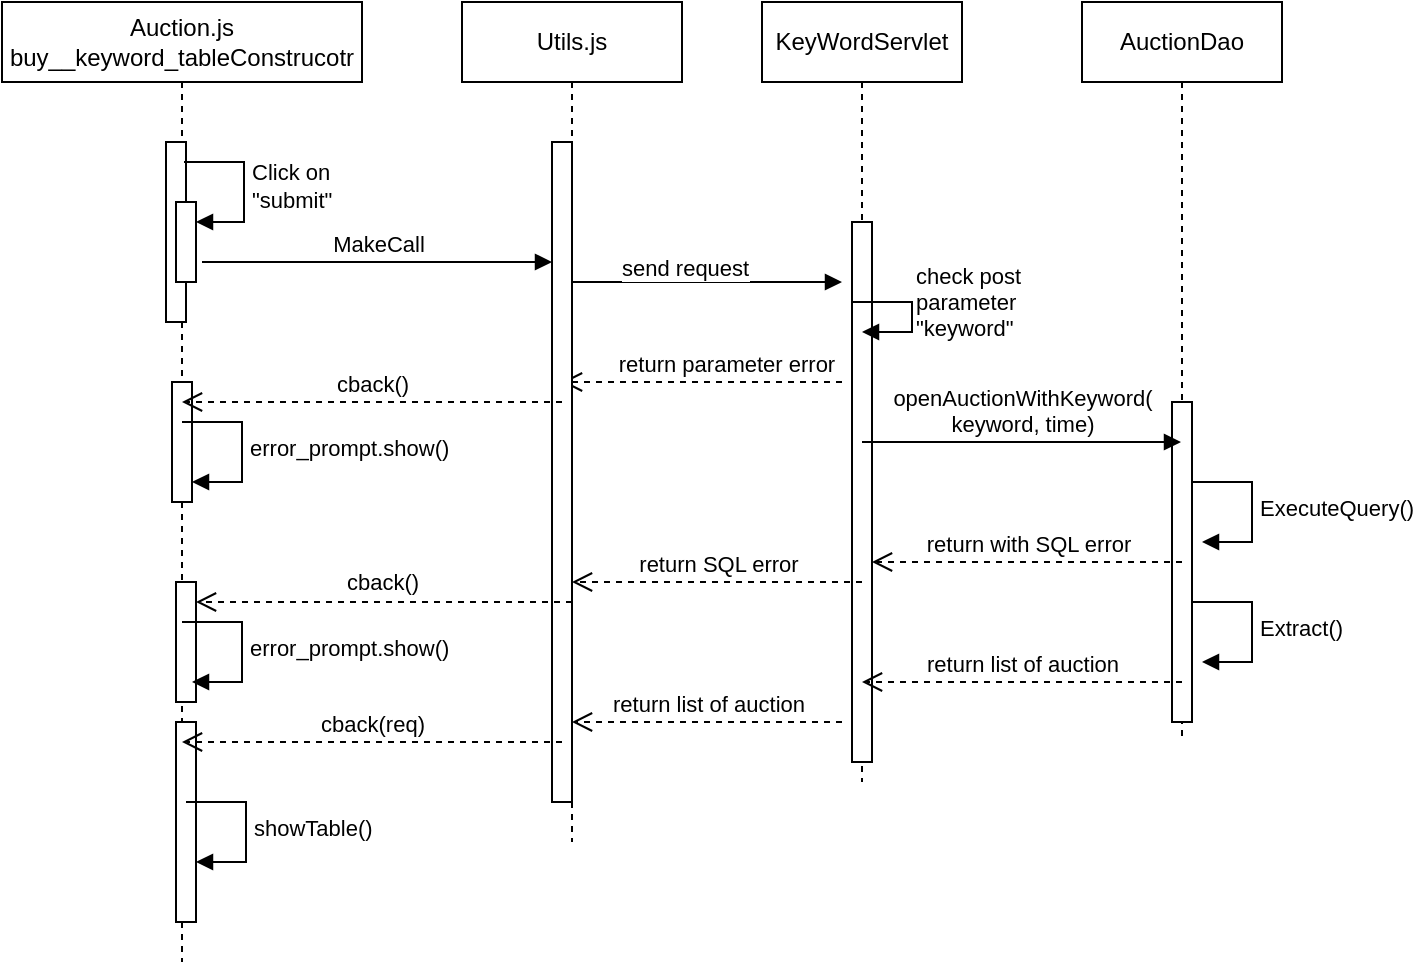 <mxfile version="21.5.0" type="device">
  <diagram name="Page-1" id="2YBvvXClWsGukQMizWep">
    <mxGraphModel dx="794" dy="477" grid="1" gridSize="10" guides="1" tooltips="1" connect="1" arrows="1" fold="1" page="1" pageScale="1" pageWidth="850" pageHeight="1100" math="0" shadow="0">
      <root>
        <mxCell id="0" />
        <mxCell id="1" parent="0" />
        <mxCell id="aM9ryv3xv72pqoxQDRHE-1" value="Auction.js buy__keyword_tableConstrucotr&lt;br&gt;" style="shape=umlLifeline;perimeter=lifelinePerimeter;whiteSpace=wrap;html=1;container=0;dropTarget=0;collapsible=0;recursiveResize=0;outlineConnect=0;portConstraint=eastwest;newEdgeStyle={&quot;edgeStyle&quot;:&quot;elbowEdgeStyle&quot;,&quot;elbow&quot;:&quot;vertical&quot;,&quot;curved&quot;:0,&quot;rounded&quot;:0};" parent="1" vertex="1">
          <mxGeometry x="140" y="120" width="180" height="480" as="geometry" />
        </mxCell>
        <mxCell id="aM9ryv3xv72pqoxQDRHE-2" value="" style="html=1;points=[];perimeter=orthogonalPerimeter;outlineConnect=0;targetShapes=umlLifeline;portConstraint=eastwest;newEdgeStyle={&quot;edgeStyle&quot;:&quot;elbowEdgeStyle&quot;,&quot;elbow&quot;:&quot;vertical&quot;,&quot;curved&quot;:0,&quot;rounded&quot;:0};" parent="aM9ryv3xv72pqoxQDRHE-1" vertex="1">
          <mxGeometry x="82" y="70" width="10" height="90" as="geometry" />
        </mxCell>
        <mxCell id="0FgD7S2pJrIeSMjC2WOr-1" value="" style="html=1;points=[];perimeter=orthogonalPerimeter;outlineConnect=0;targetShapes=umlLifeline;portConstraint=eastwest;newEdgeStyle={&quot;edgeStyle&quot;:&quot;elbowEdgeStyle&quot;,&quot;elbow&quot;:&quot;vertical&quot;,&quot;curved&quot;:0,&quot;rounded&quot;:0};" parent="aM9ryv3xv72pqoxQDRHE-1" vertex="1">
          <mxGeometry x="87" y="100" width="10" height="40" as="geometry" />
        </mxCell>
        <mxCell id="0FgD7S2pJrIeSMjC2WOr-2" value="Click on&lt;br&gt;&quot;submit&quot;" style="html=1;align=left;spacingLeft=2;endArrow=block;rounded=0;edgeStyle=orthogonalEdgeStyle;curved=0;rounded=0;" parent="aM9ryv3xv72pqoxQDRHE-1" target="0FgD7S2pJrIeSMjC2WOr-1" edge="1">
          <mxGeometry relative="1" as="geometry">
            <mxPoint x="91" y="80" as="sourcePoint" />
            <Array as="points">
              <mxPoint x="121" y="110" />
            </Array>
          </mxGeometry>
        </mxCell>
        <mxCell id="0FgD7S2pJrIeSMjC2WOr-40" value="" style="html=1;points=[];perimeter=orthogonalPerimeter;outlineConnect=0;targetShapes=umlLifeline;portConstraint=eastwest;newEdgeStyle={&quot;edgeStyle&quot;:&quot;elbowEdgeStyle&quot;,&quot;elbow&quot;:&quot;vertical&quot;,&quot;curved&quot;:0,&quot;rounded&quot;:0};" parent="aM9ryv3xv72pqoxQDRHE-1" vertex="1">
          <mxGeometry x="87" y="360" width="10" height="100" as="geometry" />
        </mxCell>
        <mxCell id="0FgD7S2pJrIeSMjC2WOr-41" value="showTable()" style="html=1;align=left;spacingLeft=2;endArrow=block;rounded=0;edgeStyle=orthogonalEdgeStyle;curved=0;rounded=0;" parent="aM9ryv3xv72pqoxQDRHE-1" target="0FgD7S2pJrIeSMjC2WOr-40" edge="1">
          <mxGeometry relative="1" as="geometry">
            <mxPoint x="92" y="400" as="sourcePoint" />
            <Array as="points">
              <mxPoint x="122" y="430" />
            </Array>
          </mxGeometry>
        </mxCell>
        <mxCell id="DSFoQCi4rbKbVrIu7FhQ-1" value="" style="html=1;points=[];perimeter=orthogonalPerimeter;outlineConnect=0;targetShapes=umlLifeline;portConstraint=eastwest;newEdgeStyle={&quot;edgeStyle&quot;:&quot;elbowEdgeStyle&quot;,&quot;elbow&quot;:&quot;vertical&quot;,&quot;curved&quot;:0,&quot;rounded&quot;:0};" vertex="1" parent="aM9ryv3xv72pqoxQDRHE-1">
          <mxGeometry x="85" y="190" width="10" height="60" as="geometry" />
        </mxCell>
        <mxCell id="DSFoQCi4rbKbVrIu7FhQ-2" value="" style="html=1;points=[];perimeter=orthogonalPerimeter;outlineConnect=0;targetShapes=umlLifeline;portConstraint=eastwest;newEdgeStyle={&quot;edgeStyle&quot;:&quot;elbowEdgeStyle&quot;,&quot;elbow&quot;:&quot;vertical&quot;,&quot;curved&quot;:0,&quot;rounded&quot;:0};" vertex="1" parent="aM9ryv3xv72pqoxQDRHE-1">
          <mxGeometry x="87" y="290" width="10" height="60" as="geometry" />
        </mxCell>
        <mxCell id="aM9ryv3xv72pqoxQDRHE-5" value="KeyWordServlet" style="shape=umlLifeline;perimeter=lifelinePerimeter;whiteSpace=wrap;html=1;container=0;dropTarget=0;collapsible=0;recursiveResize=0;outlineConnect=0;portConstraint=eastwest;newEdgeStyle={&quot;edgeStyle&quot;:&quot;elbowEdgeStyle&quot;,&quot;elbow&quot;:&quot;vertical&quot;,&quot;curved&quot;:0,&quot;rounded&quot;:0};" parent="1" vertex="1">
          <mxGeometry x="520" y="120" width="100" height="390" as="geometry" />
        </mxCell>
        <mxCell id="aM9ryv3xv72pqoxQDRHE-6" value="" style="html=1;points=[];perimeter=orthogonalPerimeter;outlineConnect=0;targetShapes=umlLifeline;portConstraint=eastwest;newEdgeStyle={&quot;edgeStyle&quot;:&quot;elbowEdgeStyle&quot;,&quot;elbow&quot;:&quot;vertical&quot;,&quot;curved&quot;:0,&quot;rounded&quot;:0};" parent="aM9ryv3xv72pqoxQDRHE-5" vertex="1">
          <mxGeometry x="45" y="110" width="10" height="270" as="geometry" />
        </mxCell>
        <mxCell id="0FgD7S2pJrIeSMjC2WOr-6" value="check post&lt;br&gt;parameter&lt;br&gt;&quot;keyword&quot;" style="html=1;align=left;spacingLeft=2;endArrow=block;rounded=0;edgeStyle=orthogonalEdgeStyle;curved=0;rounded=0;" parent="aM9ryv3xv72pqoxQDRHE-5" edge="1">
          <mxGeometry relative="1" as="geometry">
            <mxPoint x="45" y="135" as="sourcePoint" />
            <Array as="points">
              <mxPoint x="45" y="150" />
              <mxPoint x="75" y="150" />
              <mxPoint x="75" y="165" />
            </Array>
            <mxPoint x="50" y="165" as="targetPoint" />
          </mxGeometry>
        </mxCell>
        <mxCell id="0FgD7S2pJrIeSMjC2WOr-3" value="send request" style="endArrow=block;endFill=1;html=1;edgeStyle=orthogonalEdgeStyle;align=left;verticalAlign=top;rounded=0;exitX=0.495;exitY=0.27;exitDx=0;exitDy=0;exitPerimeter=0;" parent="1" source="0FgD7S2pJrIeSMjC2WOr-26" edge="1">
          <mxGeometry x="-0.375" y="20" relative="1" as="geometry">
            <mxPoint x="450" y="250" as="sourcePoint" />
            <mxPoint x="560" y="260" as="targetPoint" />
            <Array as="points">
              <mxPoint x="425" y="260" />
              <mxPoint x="560" y="260" />
            </Array>
            <mxPoint as="offset" />
          </mxGeometry>
        </mxCell>
        <mxCell id="0FgD7S2pJrIeSMjC2WOr-7" value="return parameter error" style="html=1;verticalAlign=bottom;endArrow=open;dashed=1;endSize=8;edgeStyle=elbowEdgeStyle;elbow=vertical;curved=0;rounded=0;" parent="1" edge="1">
          <mxGeometry x="-0.175" relative="1" as="geometry">
            <mxPoint x="560" y="310" as="sourcePoint" />
            <mxPoint x="420" y="310" as="targetPoint" />
            <mxPoint as="offset" />
          </mxGeometry>
        </mxCell>
        <mxCell id="0FgD7S2pJrIeSMjC2WOr-8" value="AuctionDao" style="shape=umlLifeline;perimeter=lifelinePerimeter;whiteSpace=wrap;html=1;container=0;dropTarget=0;collapsible=0;recursiveResize=0;outlineConnect=0;portConstraint=eastwest;newEdgeStyle={&quot;edgeStyle&quot;:&quot;elbowEdgeStyle&quot;,&quot;elbow&quot;:&quot;vertical&quot;,&quot;curved&quot;:0,&quot;rounded&quot;:0};" parent="1" vertex="1">
          <mxGeometry x="680" y="120" width="100" height="370" as="geometry" />
        </mxCell>
        <mxCell id="0FgD7S2pJrIeSMjC2WOr-9" value="" style="html=1;points=[];perimeter=orthogonalPerimeter;outlineConnect=0;targetShapes=umlLifeline;portConstraint=eastwest;newEdgeStyle={&quot;edgeStyle&quot;:&quot;elbowEdgeStyle&quot;,&quot;elbow&quot;:&quot;vertical&quot;,&quot;curved&quot;:0,&quot;rounded&quot;:0};" parent="0FgD7S2pJrIeSMjC2WOr-8" vertex="1">
          <mxGeometry x="45" y="200" width="10" height="160" as="geometry" />
        </mxCell>
        <mxCell id="0FgD7S2pJrIeSMjC2WOr-18" value="ExecuteQuery()" style="html=1;align=left;spacingLeft=2;endArrow=block;rounded=0;edgeStyle=orthogonalEdgeStyle;curved=0;rounded=0;" parent="0FgD7S2pJrIeSMjC2WOr-8" edge="1">
          <mxGeometry relative="1" as="geometry">
            <mxPoint x="55" y="240" as="sourcePoint" />
            <Array as="points">
              <mxPoint x="85" y="270" />
            </Array>
            <mxPoint x="60" y="270" as="targetPoint" />
          </mxGeometry>
        </mxCell>
        <mxCell id="0FgD7S2pJrIeSMjC2WOr-21" value="Extract()" style="html=1;align=left;spacingLeft=2;endArrow=block;rounded=0;edgeStyle=orthogonalEdgeStyle;curved=0;rounded=0;" parent="0FgD7S2pJrIeSMjC2WOr-8" edge="1">
          <mxGeometry relative="1" as="geometry">
            <mxPoint x="55" y="300" as="sourcePoint" />
            <Array as="points">
              <mxPoint x="85" y="330" />
            </Array>
            <mxPoint x="60" y="330" as="targetPoint" />
          </mxGeometry>
        </mxCell>
        <mxCell id="0FgD7S2pJrIeSMjC2WOr-11" value="openAuctionWithKeyword(&lt;br&gt;keyword, time)" style="html=1;verticalAlign=bottom;endArrow=block;edgeStyle=elbowEdgeStyle;elbow=vertical;curved=0;rounded=0;" parent="1" target="0FgD7S2pJrIeSMjC2WOr-8" edge="1">
          <mxGeometry width="80" relative="1" as="geometry">
            <mxPoint x="570" y="340" as="sourcePoint" />
            <mxPoint x="650" y="320" as="targetPoint" />
            <Array as="points">
              <mxPoint x="620" y="340" />
            </Array>
          </mxGeometry>
        </mxCell>
        <mxCell id="0FgD7S2pJrIeSMjC2WOr-19" value="return with SQL error" style="html=1;verticalAlign=bottom;endArrow=open;dashed=1;endSize=8;edgeStyle=elbowEdgeStyle;elbow=vertical;curved=0;rounded=0;" parent="1" target="aM9ryv3xv72pqoxQDRHE-6" edge="1">
          <mxGeometry relative="1" as="geometry">
            <mxPoint x="730" y="400" as="sourcePoint" />
            <mxPoint x="650" y="400" as="targetPoint" />
          </mxGeometry>
        </mxCell>
        <mxCell id="0FgD7S2pJrIeSMjC2WOr-22" value="return list of auction" style="html=1;verticalAlign=bottom;endArrow=open;dashed=1;endSize=8;edgeStyle=elbowEdgeStyle;elbow=vertical;curved=0;rounded=0;" parent="1" target="aM9ryv3xv72pqoxQDRHE-5" edge="1">
          <mxGeometry relative="1" as="geometry">
            <mxPoint x="730" y="460" as="sourcePoint" />
            <mxPoint x="650" y="460" as="targetPoint" />
          </mxGeometry>
        </mxCell>
        <mxCell id="0FgD7S2pJrIeSMjC2WOr-25" value="return list of auction" style="html=1;verticalAlign=bottom;endArrow=open;dashed=1;endSize=8;edgeStyle=elbowEdgeStyle;elbow=vertical;curved=0;rounded=0;" parent="1" target="0FgD7S2pJrIeSMjC2WOr-27" edge="1">
          <mxGeometry relative="1" as="geometry">
            <mxPoint x="560" y="480" as="sourcePoint" />
            <mxPoint x="480" y="480" as="targetPoint" />
          </mxGeometry>
        </mxCell>
        <mxCell id="0FgD7S2pJrIeSMjC2WOr-26" value="Utils.js" style="shape=umlLifeline;perimeter=lifelinePerimeter;whiteSpace=wrap;html=1;container=0;dropTarget=0;collapsible=0;recursiveResize=0;outlineConnect=0;portConstraint=eastwest;newEdgeStyle={&quot;edgeStyle&quot;:&quot;elbowEdgeStyle&quot;,&quot;elbow&quot;:&quot;vertical&quot;,&quot;curved&quot;:0,&quot;rounded&quot;:0};" parent="1" vertex="1">
          <mxGeometry x="370" y="120" width="110" height="420" as="geometry" />
        </mxCell>
        <mxCell id="0FgD7S2pJrIeSMjC2WOr-27" value="" style="html=1;points=[];perimeter=orthogonalPerimeter;outlineConnect=0;targetShapes=umlLifeline;portConstraint=eastwest;newEdgeStyle={&quot;edgeStyle&quot;:&quot;elbowEdgeStyle&quot;,&quot;elbow&quot;:&quot;vertical&quot;,&quot;curved&quot;:0,&quot;rounded&quot;:0};" parent="0FgD7S2pJrIeSMjC2WOr-26" vertex="1">
          <mxGeometry x="45" y="70" width="10" height="330" as="geometry" />
        </mxCell>
        <mxCell id="0FgD7S2pJrIeSMjC2WOr-33" value="MakeCall" style="html=1;verticalAlign=bottom;endArrow=block;edgeStyle=elbowEdgeStyle;elbow=vertical;curved=0;rounded=0;" parent="1" target="0FgD7S2pJrIeSMjC2WOr-27" edge="1">
          <mxGeometry width="80" relative="1" as="geometry">
            <mxPoint x="240" y="250" as="sourcePoint" />
            <mxPoint x="320" y="250" as="targetPoint" />
          </mxGeometry>
        </mxCell>
        <mxCell id="0FgD7S2pJrIeSMjC2WOr-34" value="cback()" style="html=1;verticalAlign=bottom;endArrow=open;dashed=1;endSize=8;edgeStyle=elbowEdgeStyle;elbow=vertical;curved=0;rounded=0;" parent="1" target="aM9ryv3xv72pqoxQDRHE-1" edge="1">
          <mxGeometry relative="1" as="geometry">
            <mxPoint x="420" y="320" as="sourcePoint" />
            <mxPoint x="340" y="320" as="targetPoint" />
          </mxGeometry>
        </mxCell>
        <mxCell id="0FgD7S2pJrIeSMjC2WOr-35" value="return SQL error" style="html=1;verticalAlign=bottom;endArrow=open;dashed=1;endSize=8;edgeStyle=elbowEdgeStyle;elbow=vertical;curved=0;rounded=0;" parent="1" target="0FgD7S2pJrIeSMjC2WOr-27" edge="1">
          <mxGeometry relative="1" as="geometry">
            <mxPoint x="570" y="410" as="sourcePoint" />
            <mxPoint x="490" y="410" as="targetPoint" />
          </mxGeometry>
        </mxCell>
        <mxCell id="0FgD7S2pJrIeSMjC2WOr-39" value="cback(req)" style="html=1;verticalAlign=bottom;endArrow=open;dashed=1;endSize=8;edgeStyle=elbowEdgeStyle;elbow=vertical;curved=0;rounded=0;" parent="1" target="aM9ryv3xv72pqoxQDRHE-1" edge="1">
          <mxGeometry relative="1" as="geometry">
            <mxPoint x="420" y="490" as="sourcePoint" />
            <mxPoint x="340" y="490" as="targetPoint" />
          </mxGeometry>
        </mxCell>
        <mxCell id="DSFoQCi4rbKbVrIu7FhQ-3" value="" style="html=1;verticalAlign=bottom;endArrow=open;dashed=1;endSize=8;edgeStyle=elbowEdgeStyle;elbow=vertical;curved=0;rounded=0;" edge="1" parent="1" target="DSFoQCi4rbKbVrIu7FhQ-2">
          <mxGeometry relative="1" as="geometry">
            <mxPoint x="425" y="420" as="sourcePoint" />
            <mxPoint x="230" y="420" as="targetPoint" />
          </mxGeometry>
        </mxCell>
        <mxCell id="DSFoQCi4rbKbVrIu7FhQ-5" value="cback()" style="edgeLabel;html=1;align=center;verticalAlign=middle;resizable=0;points=[];" vertex="1" connectable="0" parent="DSFoQCi4rbKbVrIu7FhQ-3">
          <mxGeometry x="-0.308" y="-2" relative="1" as="geometry">
            <mxPoint x="-30" y="-8" as="offset" />
          </mxGeometry>
        </mxCell>
        <mxCell id="DSFoQCi4rbKbVrIu7FhQ-7" value="error_prompt.show()" style="html=1;align=left;spacingLeft=2;endArrow=block;rounded=0;edgeStyle=orthogonalEdgeStyle;curved=0;rounded=0;" edge="1" parent="1">
          <mxGeometry relative="1" as="geometry">
            <mxPoint x="230" y="430" as="sourcePoint" />
            <Array as="points">
              <mxPoint x="260" y="460" />
            </Array>
            <mxPoint x="235" y="460" as="targetPoint" />
          </mxGeometry>
        </mxCell>
        <mxCell id="DSFoQCi4rbKbVrIu7FhQ-8" value="error_prompt.show()" style="html=1;align=left;spacingLeft=2;endArrow=block;rounded=0;edgeStyle=orthogonalEdgeStyle;curved=0;rounded=0;" edge="1" parent="1">
          <mxGeometry relative="1" as="geometry">
            <mxPoint x="230" y="330" as="sourcePoint" />
            <Array as="points">
              <mxPoint x="260" y="360" />
            </Array>
            <mxPoint x="235" y="360" as="targetPoint" />
          </mxGeometry>
        </mxCell>
      </root>
    </mxGraphModel>
  </diagram>
</mxfile>
